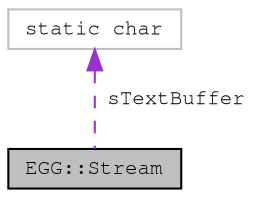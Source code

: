 digraph "EGG::Stream"
{
 // LATEX_PDF_SIZE
  edge [fontname="FreeMono",fontsize="10",labelfontname="FreeMono",labelfontsize="10"];
  node [fontname="FreeMono",fontsize="10",shape=record];
  Node1 [label="EGG::Stream",height=0.2,width=0.4,color="black", fillcolor="grey75", style="filled", fontcolor="black",tooltip="The Stream class allows for reading binary / text streams from RAM."];
  Node2 -> Node1 [dir="back",color="darkorchid3",fontsize="10",style="dashed",label=" sTextBuffer" ,fontname="FreeMono"];
  Node2 [label="static char",height=0.2,width=0.4,color="grey75", fillcolor="white", style="filled",tooltip=" "];
}
